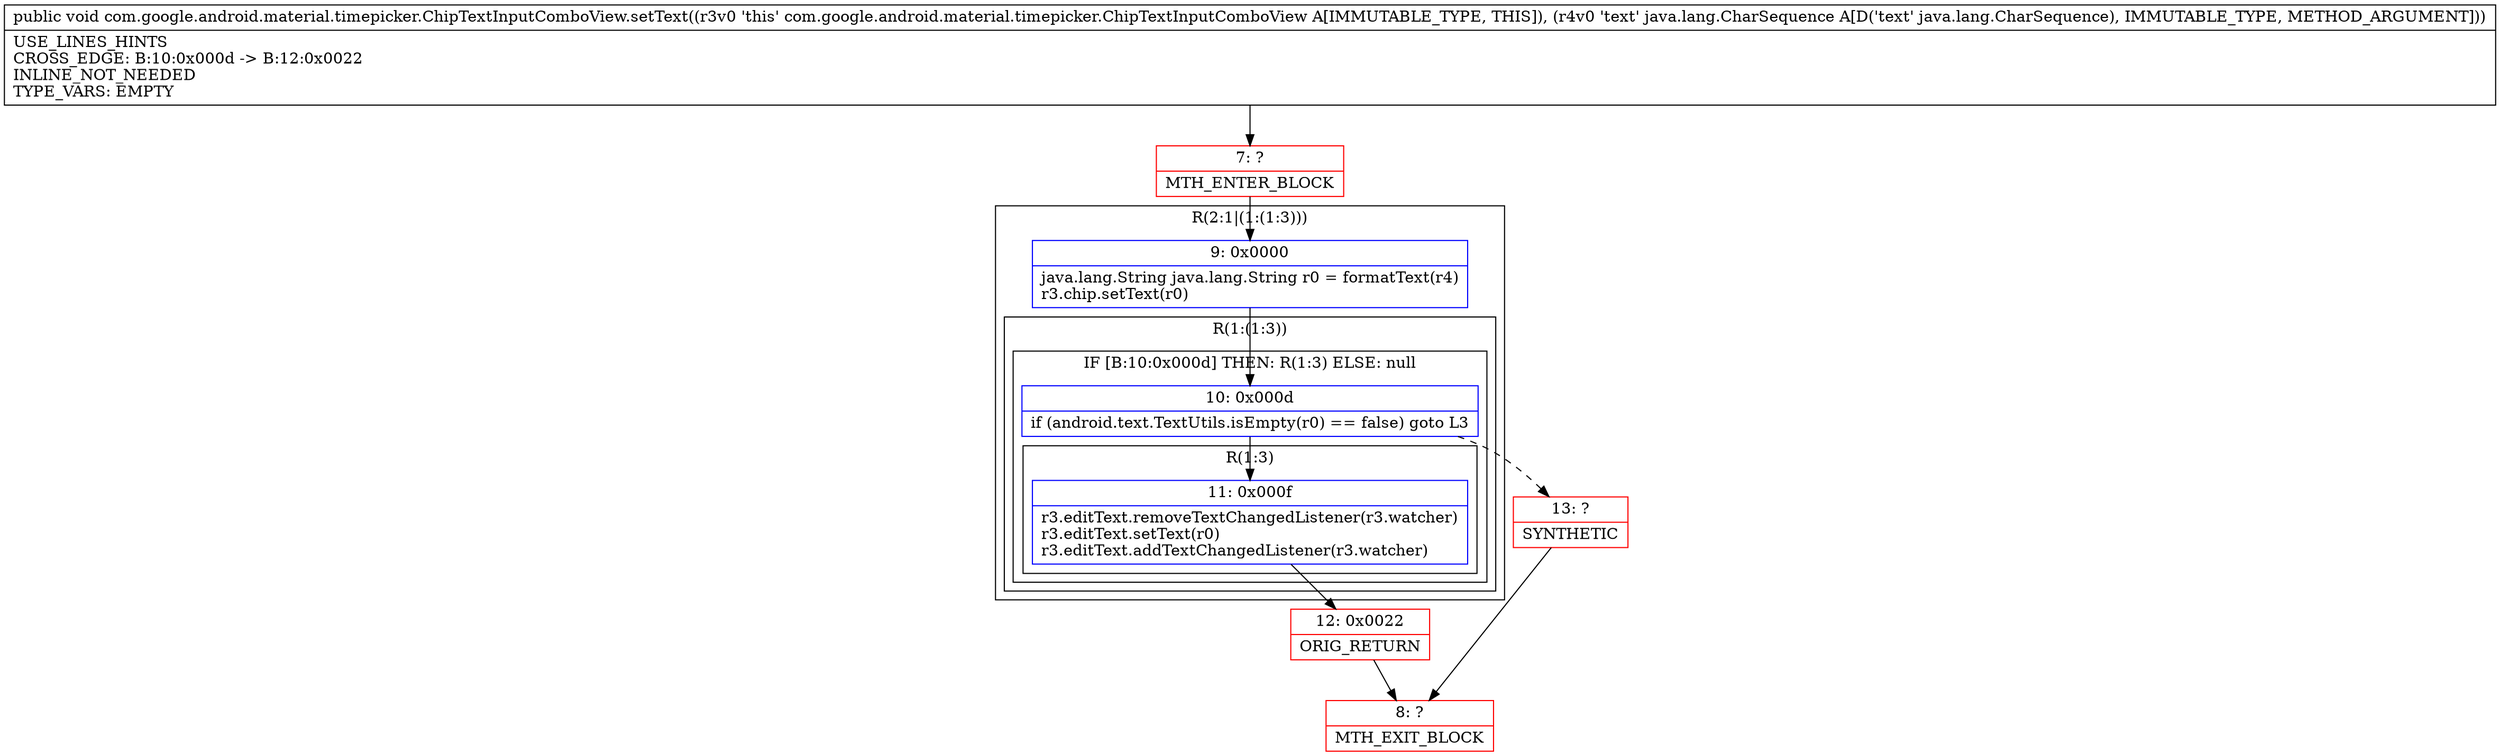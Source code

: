 digraph "CFG forcom.google.android.material.timepicker.ChipTextInputComboView.setText(Ljava\/lang\/CharSequence;)V" {
subgraph cluster_Region_54707831 {
label = "R(2:1|(1:(1:3)))";
node [shape=record,color=blue];
Node_9 [shape=record,label="{9\:\ 0x0000|java.lang.String java.lang.String r0 = formatText(r4)\lr3.chip.setText(r0)\l}"];
subgraph cluster_Region_1845700482 {
label = "R(1:(1:3))";
node [shape=record,color=blue];
subgraph cluster_IfRegion_1788808698 {
label = "IF [B:10:0x000d] THEN: R(1:3) ELSE: null";
node [shape=record,color=blue];
Node_10 [shape=record,label="{10\:\ 0x000d|if (android.text.TextUtils.isEmpty(r0) == false) goto L3\l}"];
subgraph cluster_Region_1249082863 {
label = "R(1:3)";
node [shape=record,color=blue];
Node_11 [shape=record,label="{11\:\ 0x000f|r3.editText.removeTextChangedListener(r3.watcher)\lr3.editText.setText(r0)\lr3.editText.addTextChangedListener(r3.watcher)\l}"];
}
}
}
}
Node_7 [shape=record,color=red,label="{7\:\ ?|MTH_ENTER_BLOCK\l}"];
Node_12 [shape=record,color=red,label="{12\:\ 0x0022|ORIG_RETURN\l}"];
Node_8 [shape=record,color=red,label="{8\:\ ?|MTH_EXIT_BLOCK\l}"];
Node_13 [shape=record,color=red,label="{13\:\ ?|SYNTHETIC\l}"];
MethodNode[shape=record,label="{public void com.google.android.material.timepicker.ChipTextInputComboView.setText((r3v0 'this' com.google.android.material.timepicker.ChipTextInputComboView A[IMMUTABLE_TYPE, THIS]), (r4v0 'text' java.lang.CharSequence A[D('text' java.lang.CharSequence), IMMUTABLE_TYPE, METHOD_ARGUMENT]))  | USE_LINES_HINTS\lCROSS_EDGE: B:10:0x000d \-\> B:12:0x0022\lINLINE_NOT_NEEDED\lTYPE_VARS: EMPTY\l}"];
MethodNode -> Node_7;Node_9 -> Node_10;
Node_10 -> Node_11;
Node_10 -> Node_13[style=dashed];
Node_11 -> Node_12;
Node_7 -> Node_9;
Node_12 -> Node_8;
Node_13 -> Node_8;
}

